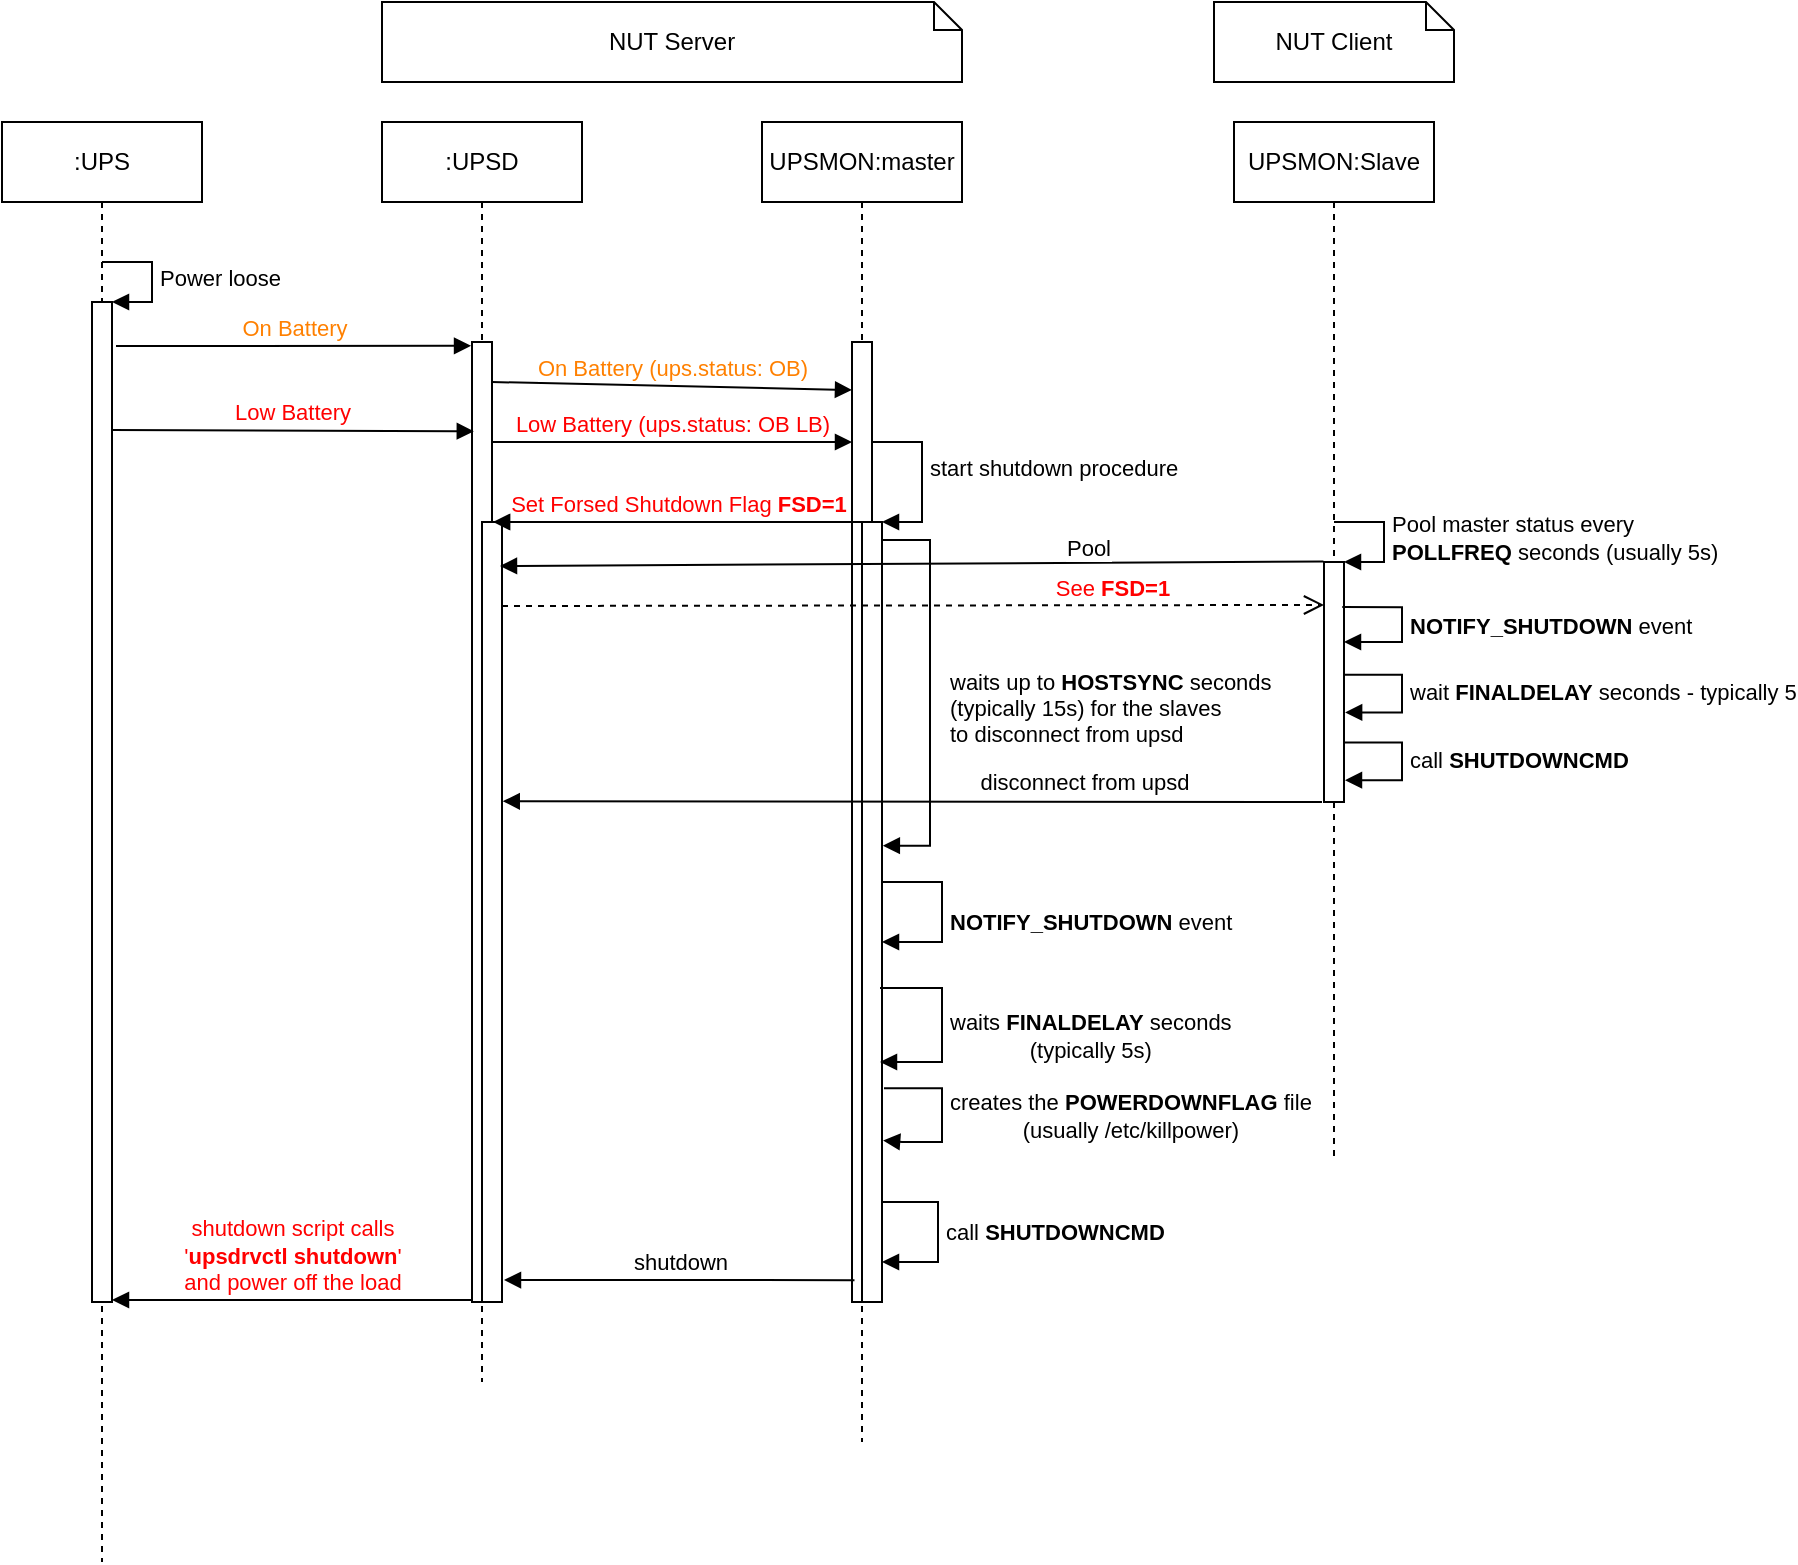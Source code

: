 <mxfile version="10.6.3" type="github"><diagram name="Page-1" id="13e1069c-82ec-6db2-03f1-153e76fe0fe0"><mxGraphModel dx="1394" dy="781" grid="1" gridSize="10" guides="1" tooltips="1" connect="1" arrows="1" fold="1" page="1" pageScale="1" pageWidth="1100" pageHeight="850" background="#ffffff" math="0" shadow="0"><root><mxCell id="0"/><mxCell id="1" parent="0"/><mxCell id="WTpWwaRwXUbTRwRtyqy8-2" value=":UPS" style="shape=umlLifeline;perimeter=lifelinePerimeter;whiteSpace=wrap;html=1;container=1;collapsible=0;recursiveResize=0;outlineConnect=0;" vertex="1" parent="1"><mxGeometry x="90" y="80" width="100" height="720" as="geometry"/></mxCell><mxCell id="WTpWwaRwXUbTRwRtyqy8-8" value="" style="html=1;points=[];perimeter=orthogonalPerimeter;" vertex="1" parent="WTpWwaRwXUbTRwRtyqy8-2"><mxGeometry x="45" y="90" width="10" height="500" as="geometry"/></mxCell><mxCell id="WTpWwaRwXUbTRwRtyqy8-9" value="Power loose" style="edgeStyle=orthogonalEdgeStyle;html=1;align=left;spacingLeft=2;endArrow=block;rounded=0;entryX=1;entryY=0;" edge="1" target="WTpWwaRwXUbTRwRtyqy8-8" parent="WTpWwaRwXUbTRwRtyqy8-2"><mxGeometry relative="1" as="geometry"><mxPoint x="50" y="70" as="sourcePoint"/><Array as="points"><mxPoint x="75" y="70"/></Array></mxGeometry></mxCell><mxCell id="WTpWwaRwXUbTRwRtyqy8-3" value=":UPSD" style="shape=umlLifeline;perimeter=lifelinePerimeter;whiteSpace=wrap;html=1;container=1;collapsible=0;recursiveResize=0;outlineConnect=0;" vertex="1" parent="1"><mxGeometry x="280" y="80" width="100" height="630" as="geometry"/></mxCell><mxCell id="WTpWwaRwXUbTRwRtyqy8-10" value="" style="html=1;points=[];perimeter=orthogonalPerimeter;" vertex="1" parent="WTpWwaRwXUbTRwRtyqy8-3"><mxGeometry x="45" y="110" width="10" height="480" as="geometry"/></mxCell><mxCell id="WTpWwaRwXUbTRwRtyqy8-36" value="" style="html=1;points=[];perimeter=orthogonalPerimeter;fontColor=#000000;" vertex="1" parent="WTpWwaRwXUbTRwRtyqy8-3"><mxGeometry x="50" y="200" width="10" height="390" as="geometry"/></mxCell><mxCell id="WTpWwaRwXUbTRwRtyqy8-12" value="UPSMON:master" style="shape=umlLifeline;perimeter=lifelinePerimeter;whiteSpace=wrap;html=1;container=1;collapsible=0;recursiveResize=0;outlineConnect=0;" vertex="1" parent="1"><mxGeometry x="470" y="80" width="100" height="660" as="geometry"/></mxCell><mxCell id="WTpWwaRwXUbTRwRtyqy8-15" value="" style="html=1;points=[];perimeter=orthogonalPerimeter;" vertex="1" parent="WTpWwaRwXUbTRwRtyqy8-12"><mxGeometry x="45" y="110" width="10" height="480" as="geometry"/></mxCell><mxCell id="WTpWwaRwXUbTRwRtyqy8-25" value="" style="html=1;points=[];perimeter=orthogonalPerimeter;" vertex="1" parent="WTpWwaRwXUbTRwRtyqy8-12"><mxGeometry x="50" y="200" width="10" height="390" as="geometry"/></mxCell><mxCell id="WTpWwaRwXUbTRwRtyqy8-26" value="start shutdown procedure" style="edgeStyle=orthogonalEdgeStyle;html=1;align=left;spacingLeft=2;endArrow=block;rounded=0;entryX=1;entryY=0;" edge="1" target="WTpWwaRwXUbTRwRtyqy8-25" parent="WTpWwaRwXUbTRwRtyqy8-12"><mxGeometry relative="1" as="geometry"><mxPoint x="55" y="150" as="sourcePoint"/><Array as="points"><mxPoint x="55" y="160"/><mxPoint x="80" y="160"/><mxPoint x="80" y="200"/></Array></mxGeometry></mxCell><mxCell id="WTpWwaRwXUbTRwRtyqy8-48" value="waits up to &lt;b&gt;HOSTSYNC&lt;/b&gt; seconds &lt;br&gt;(typically 15s) for the slaves &lt;br&gt;to disconnect from upsd" style="edgeStyle=orthogonalEdgeStyle;html=1;align=left;spacingLeft=2;endArrow=block;rounded=0;fontColor=#000000;entryX=1.043;entryY=0.415;entryDx=0;entryDy=0;entryPerimeter=0;" edge="1" parent="WTpWwaRwXUbTRwRtyqy8-12" target="WTpWwaRwXUbTRwRtyqy8-25"><mxGeometry x="0.077" y="6" relative="1" as="geometry"><mxPoint x="60" y="209" as="sourcePoint"/><Array as="points"><mxPoint x="84" y="209"/><mxPoint x="84" y="362"/></Array><mxPoint x="60" y="290" as="targetPoint"/><mxPoint as="offset"/></mxGeometry></mxCell><mxCell id="WTpWwaRwXUbTRwRtyqy8-50" value="&lt;b&gt;NOTIFY_SHUTDOWN&lt;/b&gt; event" style="edgeStyle=orthogonalEdgeStyle;html=1;align=left;spacingLeft=2;endArrow=block;rounded=0;fontColor=#000000;" edge="1" parent="WTpWwaRwXUbTRwRtyqy8-12"><mxGeometry x="0.105" relative="1" as="geometry"><mxPoint x="60" y="380" as="sourcePoint"/><Array as="points"><mxPoint x="60" y="380"/><mxPoint x="90" y="380"/><mxPoint x="90" y="410"/></Array><mxPoint x="60" y="410" as="targetPoint"/><mxPoint as="offset"/></mxGeometry></mxCell><mxCell id="WTpWwaRwXUbTRwRtyqy8-51" value="waits &lt;b&gt;FINALDELAY&lt;/b&gt; seconds&lt;br&gt;&lt;div align=&quot;center&quot;&gt;(typically 5s)&lt;/div&gt;" style="edgeStyle=orthogonalEdgeStyle;html=1;align=left;spacingLeft=2;endArrow=block;rounded=0;fontColor=#000000;" edge="1" parent="WTpWwaRwXUbTRwRtyqy8-12"><mxGeometry x="0.105" relative="1" as="geometry"><mxPoint x="59" y="433" as="sourcePoint"/><Array as="points"><mxPoint x="90" y="433"/><mxPoint x="90" y="470"/></Array><mxPoint x="59" y="470" as="targetPoint"/><mxPoint as="offset"/></mxGeometry></mxCell><mxCell id="WTpWwaRwXUbTRwRtyqy8-53" value="creates the &lt;b&gt;POWERDOWNFLAG&lt;/b&gt; file &lt;br&gt;&lt;div align=&quot;center&quot;&gt;(usually /etc/killpower)&lt;/div&gt;" style="edgeStyle=orthogonalEdgeStyle;html=1;align=left;spacingLeft=2;endArrow=block;rounded=0;fontColor=#000000;exitX=1.1;exitY=0.726;exitDx=0;exitDy=0;exitPerimeter=0;entryX=1.055;entryY=0.793;entryDx=0;entryDy=0;entryPerimeter=0;" edge="1" target="WTpWwaRwXUbTRwRtyqy8-25" parent="WTpWwaRwXUbTRwRtyqy8-12" source="WTpWwaRwXUbTRwRtyqy8-25"><mxGeometry relative="1" as="geometry"><mxPoint x="165" y="530" as="sourcePoint"/><Array as="points"><mxPoint x="90" y="483"/><mxPoint x="90" y="510"/><mxPoint x="70" y="509"/></Array><mxPoint x="61" y="514" as="targetPoint"/></mxGeometry></mxCell><mxCell id="WTpWwaRwXUbTRwRtyqy8-13" value="UPSMON:Slave" style="shape=umlLifeline;perimeter=lifelinePerimeter;whiteSpace=wrap;html=1;container=1;collapsible=0;recursiveResize=0;outlineConnect=0;" vertex="1" parent="1"><mxGeometry x="706" y="80" width="100" height="520" as="geometry"/></mxCell><mxCell id="WTpWwaRwXUbTRwRtyqy8-40" value="" style="html=1;points=[];perimeter=orthogonalPerimeter;fontColor=#000000;" vertex="1" parent="WTpWwaRwXUbTRwRtyqy8-13"><mxGeometry x="45" y="220" width="10" height="120" as="geometry"/></mxCell><mxCell id="WTpWwaRwXUbTRwRtyqy8-41" value="Pool master status every &lt;b&gt;&lt;br&gt;POLLFREQ&lt;/b&gt; seconds (usually 5s)" style="edgeStyle=orthogonalEdgeStyle;html=1;align=left;spacingLeft=2;endArrow=block;rounded=0;entryX=1;entryY=0;fontColor=#000000;" edge="1" target="WTpWwaRwXUbTRwRtyqy8-40" parent="WTpWwaRwXUbTRwRtyqy8-13"><mxGeometry relative="1" as="geometry"><mxPoint x="50" y="200" as="sourcePoint"/><Array as="points"><mxPoint x="75" y="200"/></Array></mxGeometry></mxCell><mxCell id="WTpWwaRwXUbTRwRtyqy8-45" value="&lt;b&gt;NOTIFY_SHUTDOWN&lt;/b&gt; event" style="edgeStyle=orthogonalEdgeStyle;html=1;align=left;spacingLeft=2;endArrow=block;rounded=0;fontColor=#000000;exitX=0.914;exitY=0.188;exitDx=0;exitDy=0;exitPerimeter=0;" edge="1" parent="WTpWwaRwXUbTRwRtyqy8-13" source="WTpWwaRwXUbTRwRtyqy8-40"><mxGeometry x="0.042" relative="1" as="geometry"><mxPoint x="9" y="245" as="sourcePoint"/><Array as="points"><mxPoint x="84" y="243"/><mxPoint x="84" y="260"/></Array><mxPoint x="55" y="260" as="targetPoint"/><mxPoint as="offset"/></mxGeometry></mxCell><mxCell id="WTpWwaRwXUbTRwRtyqy8-14" value="NUT Server" style="shape=note;whiteSpace=wrap;html=1;size=14;verticalAlign=middle;align=center;spacingTop=0;" vertex="1" parent="1"><mxGeometry x="280" y="20" width="290" height="40" as="geometry"/></mxCell><mxCell id="WTpWwaRwXUbTRwRtyqy8-28" value="On Battery" style="html=1;verticalAlign=bottom;endArrow=block;fontColor=#FF8000;entryX=-0.048;entryY=0.004;entryDx=0;entryDy=0;entryPerimeter=0;" edge="1" parent="1" target="WTpWwaRwXUbTRwRtyqy8-10"><mxGeometry width="80" relative="1" as="geometry"><mxPoint x="147" y="192" as="sourcePoint"/><mxPoint x="225" y="200" as="targetPoint"/></mxGeometry></mxCell><mxCell id="WTpWwaRwXUbTRwRtyqy8-32" value="On Battery (ups.status: OB)" style="html=1;verticalAlign=bottom;endArrow=block;fontColor=#FF8000;entryX=0;entryY=0.05;entryDx=0;entryDy=0;entryPerimeter=0;" edge="1" parent="1" target="WTpWwaRwXUbTRwRtyqy8-15"><mxGeometry width="80" relative="1" as="geometry"><mxPoint x="335" y="210" as="sourcePoint"/><mxPoint x="510" y="210" as="targetPoint"/></mxGeometry></mxCell><mxCell id="WTpWwaRwXUbTRwRtyqy8-33" value="Low Battery" style="html=1;verticalAlign=bottom;endArrow=block;fontColor=#FF0000;entryX=0.09;entryY=0.093;entryDx=0;entryDy=0;entryPerimeter=0;exitX=0.952;exitY=0.128;exitDx=0;exitDy=0;exitPerimeter=0;" edge="1" parent="1" source="WTpWwaRwXUbTRwRtyqy8-8" target="WTpWwaRwXUbTRwRtyqy8-10"><mxGeometry width="80" relative="1" as="geometry"><mxPoint x="145" y="230" as="sourcePoint"/><mxPoint x="225" y="230" as="targetPoint"/></mxGeometry></mxCell><mxCell id="WTpWwaRwXUbTRwRtyqy8-34" value="Low Battery (ups.status: OB LB)" style="html=1;verticalAlign=bottom;endArrow=block;fontColor=#FF0000;" edge="1" parent="1" target="WTpWwaRwXUbTRwRtyqy8-15"><mxGeometry width="80" relative="1" as="geometry"><mxPoint x="335" y="240" as="sourcePoint"/><mxPoint x="415" y="240" as="targetPoint"/></mxGeometry></mxCell><mxCell id="WTpWwaRwXUbTRwRtyqy8-35" value="Set Forsed Shutdown Flag &lt;b&gt;FSD=1&lt;/b&gt;" style="html=1;verticalAlign=bottom;endArrow=block;fontColor=#FF0000;entryX=0.557;entryY=0;entryDx=0;entryDy=0;entryPerimeter=0;" edge="1" parent="1" target="WTpWwaRwXUbTRwRtyqy8-36"><mxGeometry width="80" relative="1" as="geometry"><mxPoint x="520" y="280" as="sourcePoint"/><mxPoint x="170" y="510" as="targetPoint"/></mxGeometry></mxCell><mxCell id="WTpWwaRwXUbTRwRtyqy8-42" value="Pool" style="html=1;verticalAlign=bottom;endArrow=block;fontColor=#000000;exitX=-0.029;exitY=-0.002;exitDx=0;exitDy=0;exitPerimeter=0;" edge="1" parent="1" source="WTpWwaRwXUbTRwRtyqy8-40"><mxGeometry x="-0.427" y="2" width="80" relative="1" as="geometry"><mxPoint x="220" y="510" as="sourcePoint"/><mxPoint x="339" y="302" as="targetPoint"/><mxPoint as="offset"/></mxGeometry></mxCell><mxCell id="WTpWwaRwXUbTRwRtyqy8-43" value="See &lt;b&gt;FSD=1&lt;/b&gt;" style="html=1;verticalAlign=bottom;endArrow=open;dashed=1;endSize=8;fontColor=#FF0000;entryX=0;entryY=0.179;entryDx=0;entryDy=0;entryPerimeter=0;" edge="1" parent="1" target="WTpWwaRwXUbTRwRtyqy8-40"><mxGeometry x="0.484" relative="1" as="geometry"><mxPoint x="340" y="322" as="sourcePoint"/><mxPoint x="749" y="320" as="targetPoint"/><mxPoint as="offset"/></mxGeometry></mxCell><mxCell id="WTpWwaRwXUbTRwRtyqy8-46" value="wait &lt;b&gt;FINALDELAY&lt;/b&gt; seconds - typically 5" style="edgeStyle=orthogonalEdgeStyle;html=1;align=left;spacingLeft=2;endArrow=block;rounded=0;entryX=1.057;entryY=0.291;fontColor=#000000;entryDx=0;entryDy=0;entryPerimeter=0;" edge="1" parent="1"><mxGeometry relative="1" as="geometry"><mxPoint x="761" y="356.357" as="sourcePoint"/><Array as="points"><mxPoint x="790" y="356"/><mxPoint x="790" y="375"/></Array><mxPoint x="761.571" y="375.214" as="targetPoint"/></mxGeometry></mxCell><mxCell id="WTpWwaRwXUbTRwRtyqy8-47" value="call &lt;b&gt;SHUTDOWNCMD&lt;/b&gt;" style="edgeStyle=orthogonalEdgeStyle;html=1;align=left;spacingLeft=2;endArrow=block;rounded=0;entryX=1.057;entryY=0.291;fontColor=#000000;entryDx=0;entryDy=0;entryPerimeter=0;" edge="1" parent="1"><mxGeometry relative="1" as="geometry"><mxPoint x="760.929" y="390.214" as="sourcePoint"/><Array as="points"><mxPoint x="790" y="390"/><mxPoint x="790" y="409"/></Array><mxPoint x="761.5" y="409.071" as="targetPoint"/></mxGeometry></mxCell><mxCell id="WTpWwaRwXUbTRwRtyqy8-49" value="disconnect from upsd" style="html=1;verticalAlign=bottom;endArrow=block;fontColor=#000000;entryX=1.038;entryY=0.358;entryDx=0;entryDy=0;entryPerimeter=0;" edge="1" parent="1" target="WTpWwaRwXUbTRwRtyqy8-36"><mxGeometry x="-0.416" y="-1" width="80" relative="1" as="geometry"><mxPoint x="750" y="420" as="sourcePoint"/><mxPoint x="350" y="430" as="targetPoint"/><mxPoint as="offset"/></mxGeometry></mxCell><mxCell id="WTpWwaRwXUbTRwRtyqy8-54" value="call &lt;b&gt;SHUTDOWNCMD&lt;/b&gt;" style="edgeStyle=orthogonalEdgeStyle;html=1;align=left;spacingLeft=2;endArrow=block;rounded=0;fontColor=#000000;" edge="1" parent="1"><mxGeometry relative="1" as="geometry"><mxPoint x="530" y="620" as="sourcePoint"/><Array as="points"><mxPoint x="558" y="620"/><mxPoint x="558" y="650"/></Array><mxPoint x="530" y="650" as="targetPoint"/></mxGeometry></mxCell><mxCell id="WTpWwaRwXUbTRwRtyqy8-55" value="shutdown" style="html=1;verticalAlign=bottom;endArrow=block;fontColor=#000000;exitX=-0.376;exitY=0.972;exitDx=0;exitDy=0;exitPerimeter=0;" edge="1" parent="1" source="WTpWwaRwXUbTRwRtyqy8-25"><mxGeometry width="80" relative="1" as="geometry"><mxPoint x="516" y="667" as="sourcePoint"/><mxPoint x="341" y="659" as="targetPoint"/></mxGeometry></mxCell><mxCell id="WTpWwaRwXUbTRwRtyqy8-56" value="&lt;div&gt;shutdown script calls &lt;br&gt;&lt;/div&gt;&lt;div&gt;'&lt;b&gt;upsdrvctl shutdown&lt;/b&gt;' &lt;/div&gt;and power off the load" style="html=1;verticalAlign=bottom;endArrow=block;fontColor=#FF0000;" edge="1" parent="1" target="WTpWwaRwXUbTRwRtyqy8-8"><mxGeometry width="80" relative="1" as="geometry"><mxPoint x="325" y="669" as="sourcePoint"/><mxPoint x="150" y="670" as="targetPoint"/></mxGeometry></mxCell><mxCell id="WTpWwaRwXUbTRwRtyqy8-57" value="NUT Client" style="shape=note;whiteSpace=wrap;html=1;size=14;verticalAlign=middle;align=center;spacingTop=0;" vertex="1" parent="1"><mxGeometry x="696" y="20" width="120" height="40" as="geometry"/></mxCell></root></mxGraphModel></diagram></mxfile>